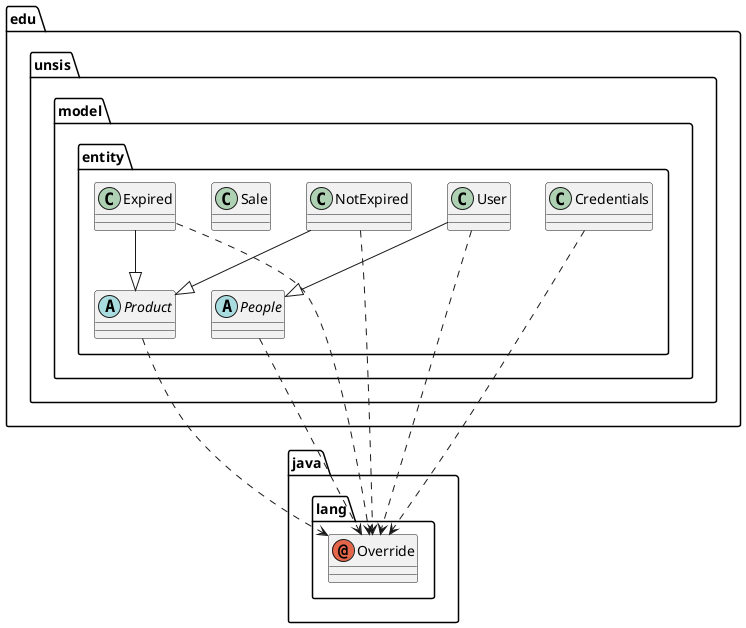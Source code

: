 @startuml
abstract class edu.unsis.model.entity.People
abstract class edu.unsis.model.entity.Product
annotation java.lang.Override
class edu.unsis.model.entity.Credentials
class edu.unsis.model.entity.Expired
class edu.unsis.model.entity.NotExpired
class edu.unsis.model.entity.Sale
class edu.unsis.model.entity.User
edu.unsis.model.entity.People ..> java.lang.Override
edu.unsis.model.entity.Product ..> java.lang.Override
edu.unsis.model.entity.Credentials ..> java.lang.Override
edu.unsis.model.entity.Expired --|> edu.unsis.model.entity.Product
edu.unsis.model.entity.Expired ..> java.lang.Override
edu.unsis.model.entity.NotExpired --|> edu.unsis.model.entity.Product
edu.unsis.model.entity.NotExpired ..> java.lang.Override
edu.unsis.model.entity.User --|> edu.unsis.model.entity.People
edu.unsis.model.entity.User ..> java.lang.Override
@enduml